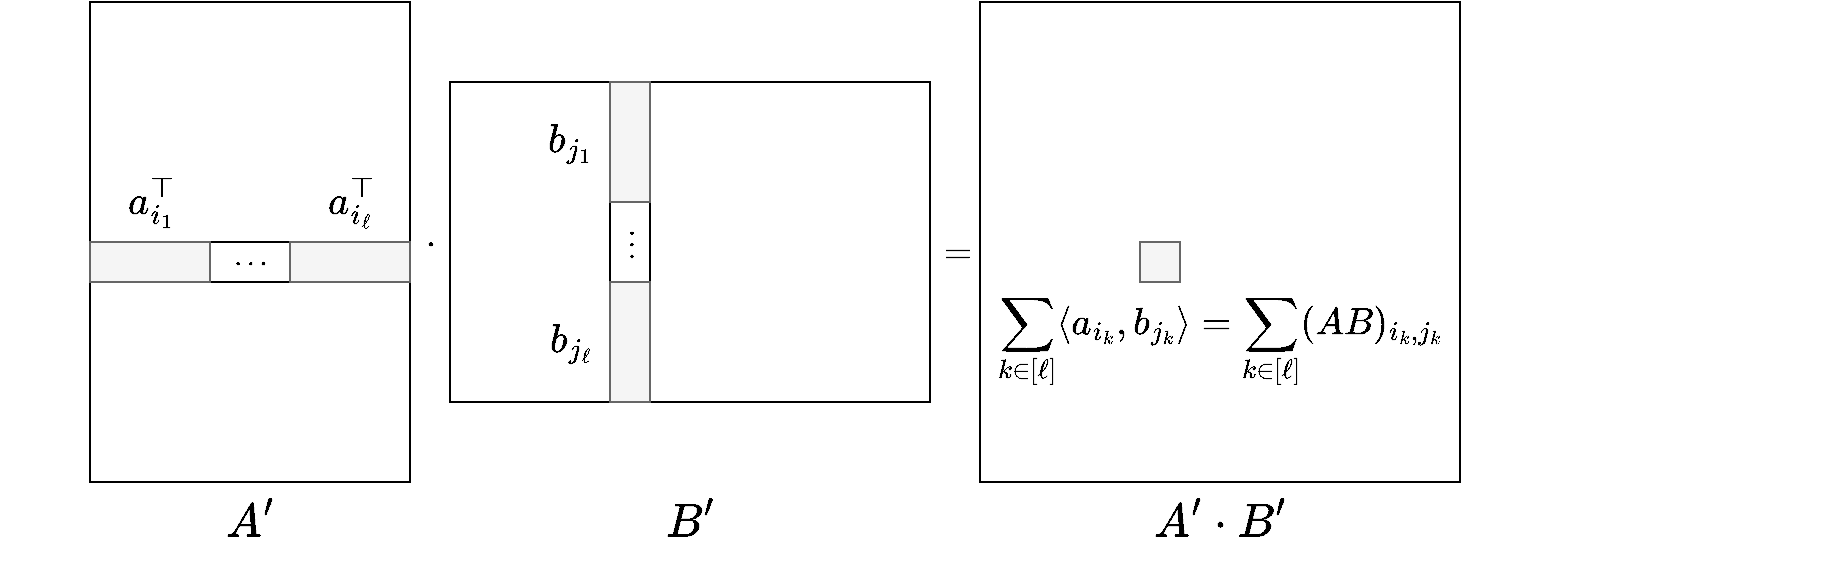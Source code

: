 <mxfile>
    <diagram name="ページ1" id="wKn0r9vwBd4LzBaEQ4s1">
        <mxGraphModel dx="1393" dy="245" grid="1" gridSize="10" guides="1" tooltips="1" connect="1" arrows="1" fold="1" page="1" pageScale="1" pageWidth="827" pageHeight="1169" math="1" shadow="0">
            <root>
                <mxCell id="0"/>
                <mxCell id="1" parent="0"/>
                <mxCell id="K9dk4Z5BuOxOLnvvwSyS-1" value="" style="rounded=0;whiteSpace=wrap;html=1;" parent="1" vertex="1">
                    <mxGeometry x="40" y="400" width="160" height="240" as="geometry"/>
                </mxCell>
                <mxCell id="K9dk4Z5BuOxOLnvvwSyS-2" value="" style="rounded=0;whiteSpace=wrap;html=1;" parent="1" vertex="1">
                    <mxGeometry x="220" y="440" width="240" height="160" as="geometry"/>
                </mxCell>
                <mxCell id="K9dk4Z5BuOxOLnvvwSyS-3" value="" style="rounded=0;whiteSpace=wrap;html=1;" parent="1" vertex="1">
                    <mxGeometry x="40" y="520" width="160" height="20" as="geometry"/>
                </mxCell>
                <mxCell id="K9dk4Z5BuOxOLnvvwSyS-5" value="" style="rounded=0;whiteSpace=wrap;html=1;" parent="1" vertex="1">
                    <mxGeometry x="300" y="440" width="20" height="160" as="geometry"/>
                </mxCell>
                <mxCell id="K9dk4Z5BuOxOLnvvwSyS-6" value="" style="rounded=0;whiteSpace=wrap;html=1;" parent="1" vertex="1">
                    <mxGeometry x="485" y="400" width="240" height="240" as="geometry"/>
                </mxCell>
                <mxCell id="K9dk4Z5BuOxOLnvvwSyS-7" value="" style="rounded=0;whiteSpace=wrap;html=1;fillColor=#f5f5f5;fontColor=#333333;strokeColor=#666666;" parent="1" vertex="1">
                    <mxGeometry x="565" y="520" width="20" height="20" as="geometry"/>
                </mxCell>
                <mxCell id="K9dk4Z5BuOxOLnvvwSyS-8" value="$$\cdots$$" style="text;html=1;align=center;verticalAlign=middle;resizable=0;points=[];autosize=1;strokeColor=none;fillColor=none;" parent="1" vertex="1">
                    <mxGeometry x="80" y="515" width="80" height="30" as="geometry"/>
                </mxCell>
                <mxCell id="K9dk4Z5BuOxOLnvvwSyS-9" value="" style="rounded=0;whiteSpace=wrap;html=1;fillColor=#f5f5f5;fontColor=#333333;strokeColor=#666666;" parent="1" vertex="1">
                    <mxGeometry x="40" y="520" width="60" height="20" as="geometry"/>
                </mxCell>
                <mxCell id="K9dk4Z5BuOxOLnvvwSyS-10" value="" style="rounded=0;whiteSpace=wrap;html=1;fillColor=#f5f5f5;fontColor=#333333;strokeColor=#666666;" parent="1" vertex="1">
                    <mxGeometry x="140" y="520" width="60" height="20" as="geometry"/>
                </mxCell>
                <mxCell id="K9dk4Z5BuOxOLnvvwSyS-11" value="" style="rounded=0;whiteSpace=wrap;html=1;fillColor=#f5f5f5;fontColor=#333333;strokeColor=#666666;" parent="1" vertex="1">
                    <mxGeometry x="300" y="440" width="20" height="60" as="geometry"/>
                </mxCell>
                <mxCell id="K9dk4Z5BuOxOLnvvwSyS-12" value="" style="rounded=0;whiteSpace=wrap;html=1;fillColor=#f5f5f5;fontColor=#333333;strokeColor=#666666;" parent="1" vertex="1">
                    <mxGeometry x="300" y="540" width="20" height="60" as="geometry"/>
                </mxCell>
                <mxCell id="K9dk4Z5BuOxOLnvvwSyS-13" value="$$\vdots$$" style="text;html=1;align=center;verticalAlign=middle;resizable=0;points=[];autosize=1;strokeColor=none;fillColor=none;" parent="1" vertex="1">
                    <mxGeometry x="270" y="505" width="80" height="30" as="geometry"/>
                </mxCell>
                <mxCell id="K9dk4Z5BuOxOLnvvwSyS-14" value="$$a^\top_{i_1}$$" style="text;html=1;align=center;verticalAlign=middle;resizable=0;points=[];autosize=1;strokeColor=none;fillColor=none;fontSize=17;" parent="1" vertex="1">
                    <mxGeometry x="-5" y="485" width="150" height="30" as="geometry"/>
                </mxCell>
                <mxCell id="K9dk4Z5BuOxOLnvvwSyS-15" value="$$a^\top_{i_\ell}$$" style="text;html=1;align=center;verticalAlign=middle;resizable=0;points=[];autosize=1;strokeColor=none;fillColor=none;fontSize=17;" parent="1" vertex="1">
                    <mxGeometry x="90" y="485" width="160" height="30" as="geometry"/>
                </mxCell>
                <mxCell id="K9dk4Z5BuOxOLnvvwSyS-16" value="$$b_{j_1}$$" style="text;html=1;align=center;verticalAlign=middle;resizable=0;points=[];autosize=1;strokeColor=none;fillColor=none;fontSize=17;" parent="1" vertex="1">
                    <mxGeometry x="225" y="455" width="110" height="30" as="geometry"/>
                </mxCell>
                <mxCell id="K9dk4Z5BuOxOLnvvwSyS-18" value="$$\sum_{k\in[\ell]} \langle a_{i_k},b_{j_k} \rangle = \sum_{k\in[\ell]} (AB)_{i_k,j_k}$$" style="text;html=1;align=center;verticalAlign=middle;resizable=0;points=[];autosize=1;strokeColor=none;fillColor=none;fontSize=16;" parent="1" vertex="1">
                    <mxGeometry x="300" y="555" width="610" height="30" as="geometry"/>
                </mxCell>
                <mxCell id="K9dk4Z5BuOxOLnvvwSyS-19" value="$$A&#39;$$" style="text;html=1;align=center;verticalAlign=middle;resizable=0;points=[];autosize=1;strokeColor=none;fillColor=none;fontSize=20;" parent="1" vertex="1">
                    <mxGeometry x="75" y="640" width="90" height="40" as="geometry"/>
                </mxCell>
                <mxCell id="K9dk4Z5BuOxOLnvvwSyS-20" value="$$B&#39;$$" style="text;html=1;align=center;verticalAlign=middle;resizable=0;points=[];autosize=1;strokeColor=none;fillColor=none;fontSize=20;" parent="1" vertex="1">
                    <mxGeometry x="295" y="640" width="90" height="40" as="geometry"/>
                </mxCell>
                <mxCell id="K9dk4Z5BuOxOLnvvwSyS-21" value="$$A&#39;\cdot B&#39;$$" style="text;html=1;align=center;verticalAlign=middle;resizable=0;points=[];autosize=1;strokeColor=none;fillColor=none;fontSize=20;" parent="1" vertex="1">
                    <mxGeometry x="530" y="640" width="150" height="40" as="geometry"/>
                </mxCell>
                <mxCell id="i7psw_xjMfCCjCvfuG0w-1" value="$$=$$" style="text;html=1;align=center;verticalAlign=middle;resizable=0;points=[];autosize=1;strokeColor=none;fillColor=none;fontSize=15;" parent="1" vertex="1">
                    <mxGeometry x="438" y="510" width="70" height="30" as="geometry"/>
                </mxCell>
                <mxCell id="i7psw_xjMfCCjCvfuG0w-2" value="$$\cdot$$" style="text;html=1;align=center;verticalAlign=middle;resizable=0;points=[];autosize=1;strokeColor=none;fillColor=none;fontSize=15;" parent="1" vertex="1">
                    <mxGeometry x="165" y="505" width="90" height="30" as="geometry"/>
                </mxCell>
                <mxCell id="2" value="$$b_{j_\ell}$$" style="text;html=1;align=center;verticalAlign=middle;resizable=0;points=[];autosize=1;strokeColor=none;fillColor=none;fontSize=17;" vertex="1" parent="1">
                    <mxGeometry x="215" y="555" width="130" height="30" as="geometry"/>
                </mxCell>
            </root>
        </mxGraphModel>
    </diagram>
</mxfile>